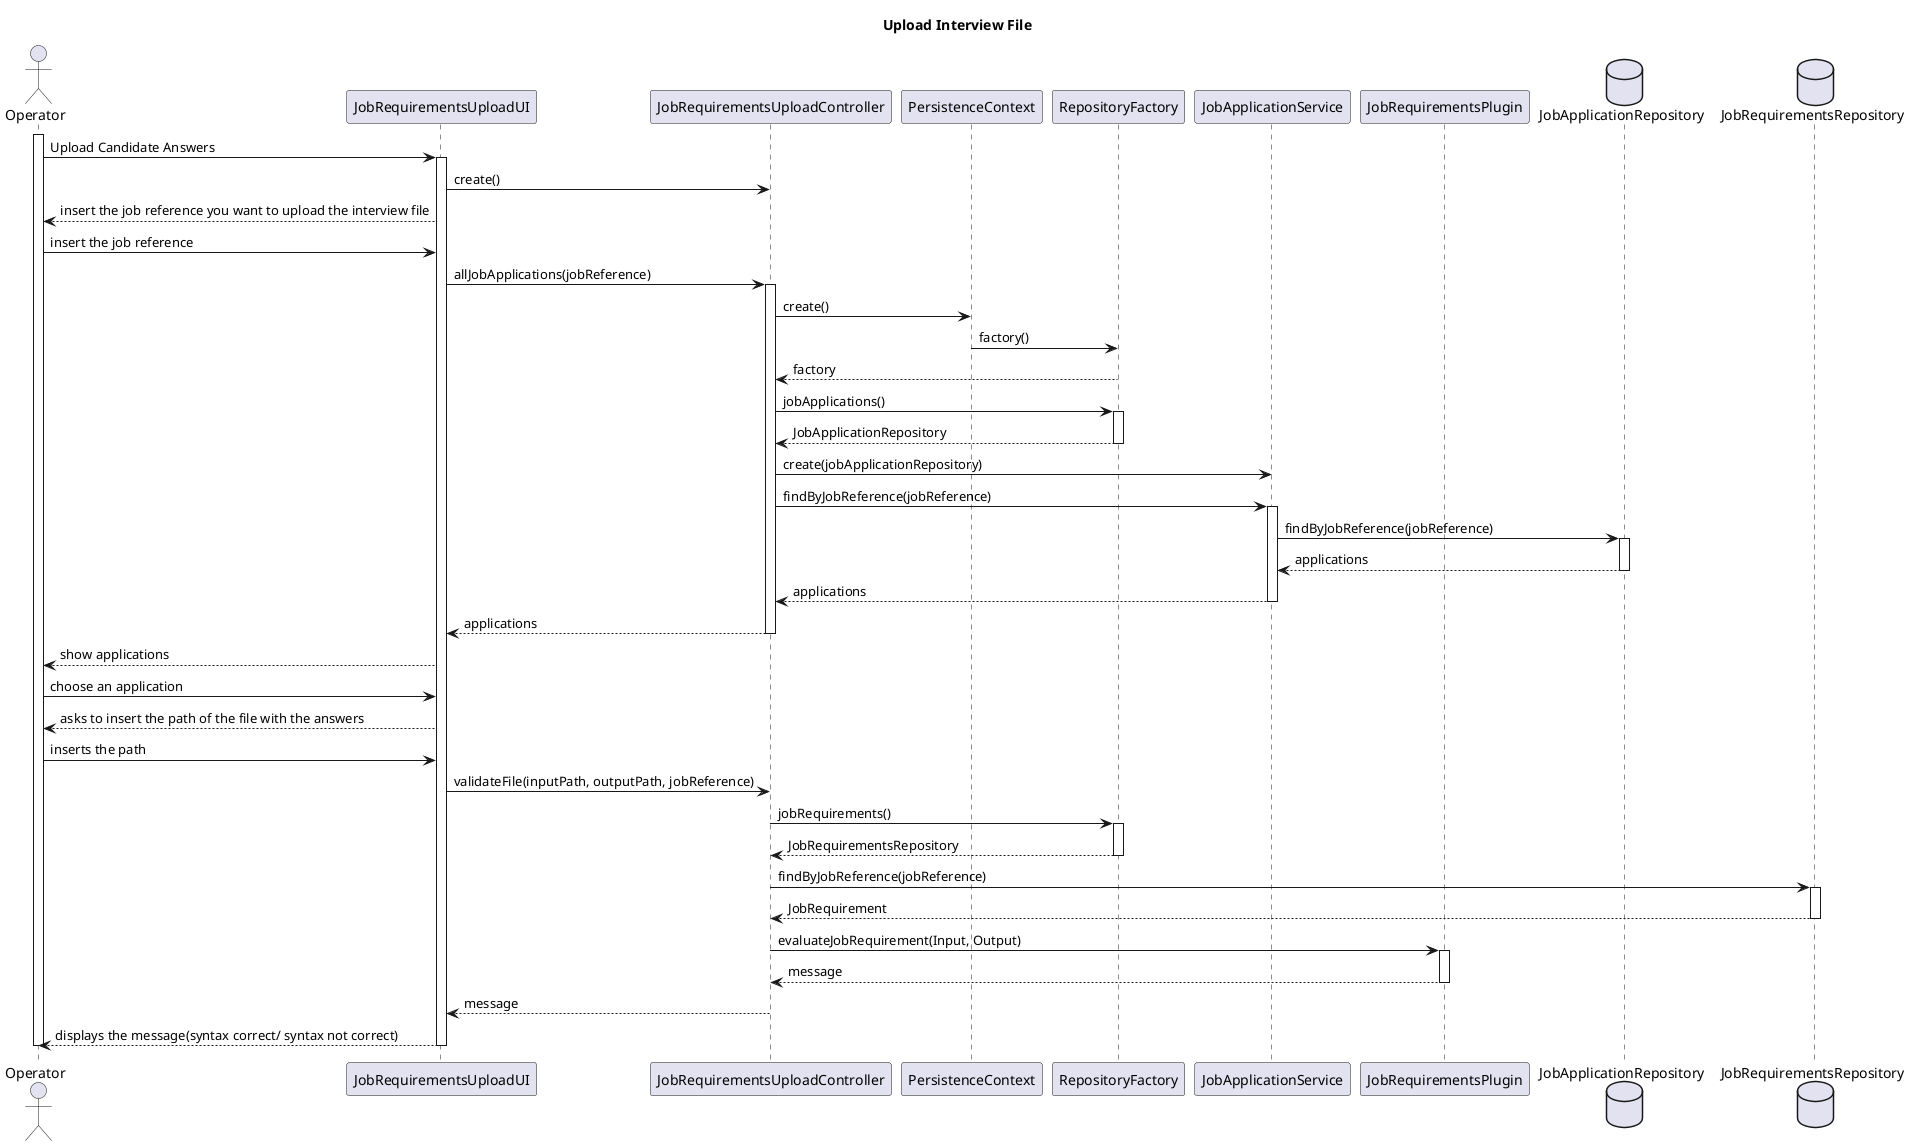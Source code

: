 @startuml

title Upload Interview File

actor Operator as Actor

participant "JobRequirementsUploadUI" as UI
participant "JobRequirementsUploadController" as Controller
participant "PersistenceContext" as Persistence
participant "RepositoryFactory" as Factory
participant "JobApplicationService" as JobApplicationService
participant "JobRequirementsPlugin" as InterviewModelPlugin
database "JobApplicationRepository" as JobApplicationRepository
database "JobRequirementsRepository" as InterviewModelRepository

activate Actor

Actor -> UI: Upload Candidate Answers
    activate UI

    UI -> Controller: create()

    UI --> Actor : insert the job reference you want to upload the interview file

    Actor -> UI : insert the job reference

    UI -> Controller : allJobApplications(jobReference)
        activate Controller

            Controller -> Persistence : create()


            Persistence -> Factory : factory()


            Factory --> Controller : factory


            Controller -> Factory : jobApplications()

            activate Factory

            Factory --> Controller : JobApplicationRepository

            deactivate Factory

            Controller -> JobApplicationService : create(jobApplicationRepository)

            Controller -> JobApplicationService : findByJobReference(jobReference)

            activate JobApplicationService

            JobApplicationService -> JobApplicationRepository : findByJobReference(jobReference)

            activate JobApplicationRepository

            JobApplicationRepository --> JobApplicationService : applications

            deactivate JobApplicationRepository

            JobApplicationService --> Controller : applications

            deactivate JobApplicationService

            Controller --> UI : applications

            deactivate Controller

            UI --> Actor : show applications


            Actor -> UI : choose an application

            UI --> Actor : asks to insert the path of the file with the answers

            Actor -> UI : inserts the path

            UI -> Controller : validateFile(inputPath, outputPath, jobReference)

            Controller -> Factory : jobRequirements()

            activate Factory

            Factory --> Controller : JobRequirementsRepository

            deactivate Factory
            Controller -> InterviewModelRepository : findByJobReference(jobReference)

            activate InterviewModelRepository

            InterviewModelRepository --> Controller : JobRequirement

            deactivate InterviewModelRepository


            Controller -> InterviewModelPlugin : evaluateJobRequirement(Input, Output)

            activate InterviewModelPlugin

            InterviewModelPlugin --> Controller : message

            deactivate InterviewModelPlugin

            Controller --> UI : message

            UI --> Actor : displays the message(syntax correct/ syntax not correct)
             deactivate UI
             deactivate Actor

@enduml